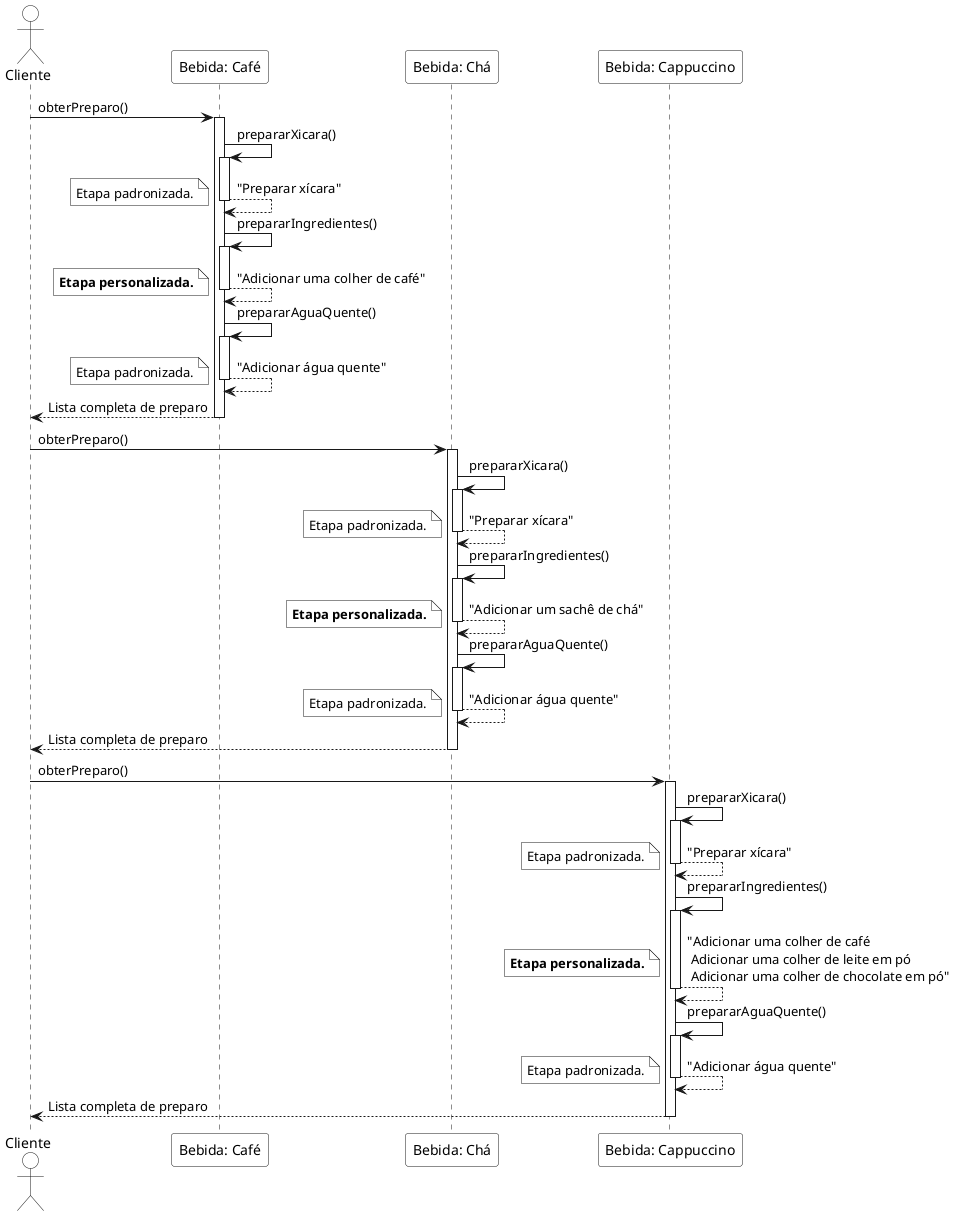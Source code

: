 @startuml
skinparam ActorBackgroundColor white
skinparam ParticipantBackgroundColor white
skinparam NoteBackgroundColor white

actor Cliente as cliente
participant "Bebida: Café" as cafe
participant "Bebida: Chá" as cha
participant "Bebida: Cappuccino" as cappuccino

cliente -> cafe ++: obterPreparo()
	cafe -> cafe ++: prepararXicara()
	return "Preparar xícara"
	note left
		Etapa padronizada.
	end note
	
	cafe -> cafe ++: prepararIngredientes()
	return "Adicionar uma colher de café"

	note left
		**Etapa personalizada.**
	end note

	cafe -> cafe ++: prepararAguaQuente()
	return "Adicionar água quente"
	note left
		Etapa padronizada.
	end note
return Lista completa de preparo


cliente -> cha ++: obterPreparo()
	cha -> cha ++: prepararXicara()
	return "Preparar xícara"
	note left
		Etapa padronizada.
	end note
	
	cha -> cha ++: prepararIngredientes()
	return "Adicionar um sachê de chá"
	note left
		**Etapa personalizada.**
	end note
	
	cha -> cha ++: prepararAguaQuente()
	return "Adicionar água quente"
	note left
		Etapa padronizada.
	end note
return Lista completa de preparo

cliente -> cappuccino ++: obterPreparo()
	cappuccino -> cappuccino ++: prepararXicara()
	return "Preparar xícara"
	note left
		Etapa padronizada.
	end note
	
	cappuccino -> cappuccino ++: prepararIngredientes()
	return "Adicionar uma colher de café\n Adicionar uma colher de leite em pó\n Adicionar uma colher de chocolate em pó"

	note left
		**Etapa personalizada.**
	end note

	cappuccino -> cappuccino ++: prepararAguaQuente()
	return "Adicionar água quente"
	note left
		Etapa padronizada.
	end note
return Lista completa de preparo

@enduml